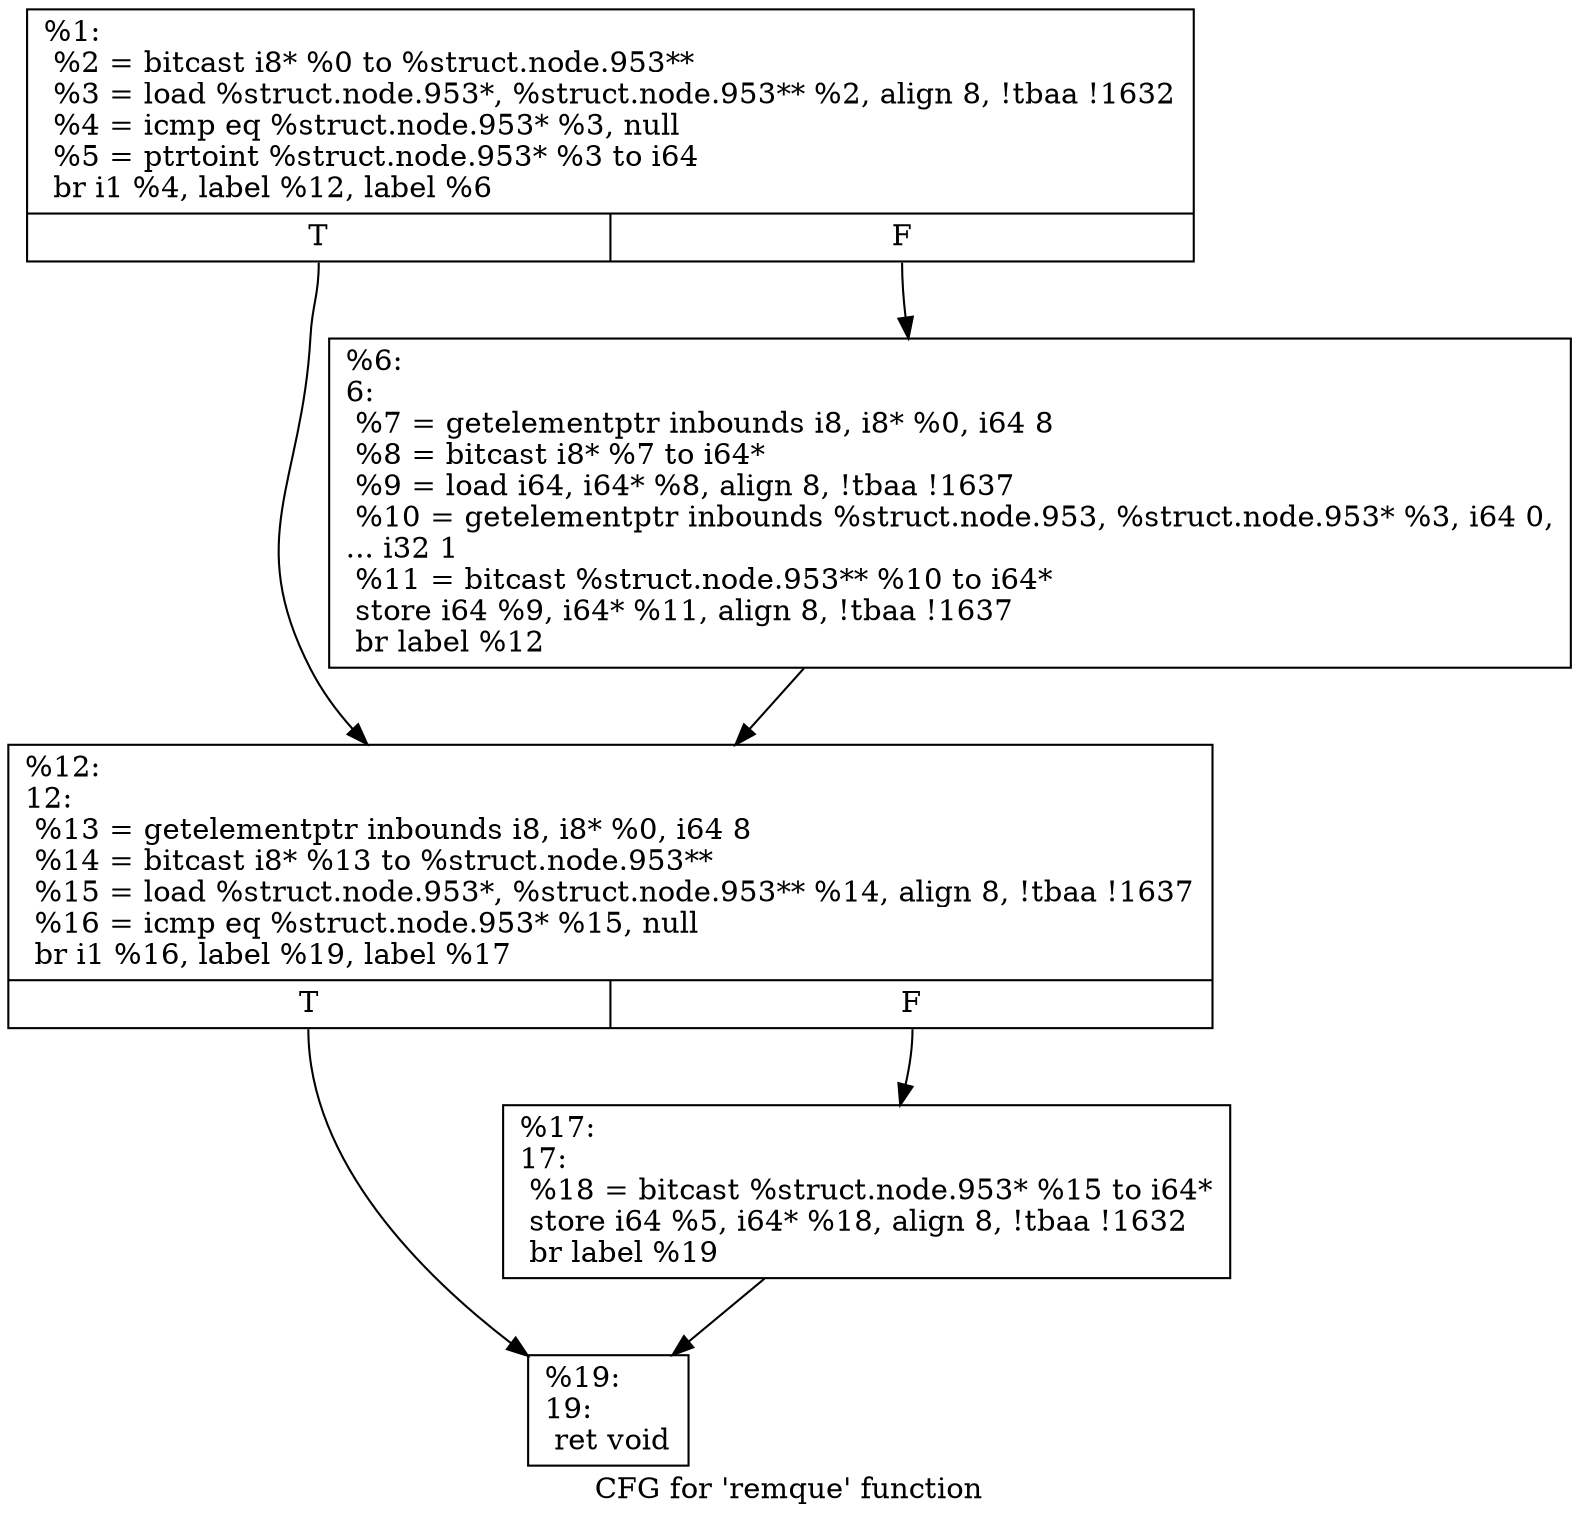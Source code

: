 digraph "CFG for 'remque' function" {
	label="CFG for 'remque' function";

	Node0x1eea720 [shape=record,label="{%1:\l  %2 = bitcast i8* %0 to %struct.node.953**\l  %3 = load %struct.node.953*, %struct.node.953** %2, align 8, !tbaa !1632\l  %4 = icmp eq %struct.node.953* %3, null\l  %5 = ptrtoint %struct.node.953* %3 to i64\l  br i1 %4, label %12, label %6\l|{<s0>T|<s1>F}}"];
	Node0x1eea720:s0 -> Node0x1eeb180;
	Node0x1eea720:s1 -> Node0x1eeb130;
	Node0x1eeb130 [shape=record,label="{%6:\l6:                                                \l  %7 = getelementptr inbounds i8, i8* %0, i64 8\l  %8 = bitcast i8* %7 to i64*\l  %9 = load i64, i64* %8, align 8, !tbaa !1637\l  %10 = getelementptr inbounds %struct.node.953, %struct.node.953* %3, i64 0,\l... i32 1\l  %11 = bitcast %struct.node.953** %10 to i64*\l  store i64 %9, i64* %11, align 8, !tbaa !1637\l  br label %12\l}"];
	Node0x1eeb130 -> Node0x1eeb180;
	Node0x1eeb180 [shape=record,label="{%12:\l12:                                               \l  %13 = getelementptr inbounds i8, i8* %0, i64 8\l  %14 = bitcast i8* %13 to %struct.node.953**\l  %15 = load %struct.node.953*, %struct.node.953** %14, align 8, !tbaa !1637\l  %16 = icmp eq %struct.node.953* %15, null\l  br i1 %16, label %19, label %17\l|{<s0>T|<s1>F}}"];
	Node0x1eeb180:s0 -> Node0x1eeb220;
	Node0x1eeb180:s1 -> Node0x1eeb1d0;
	Node0x1eeb1d0 [shape=record,label="{%17:\l17:                                               \l  %18 = bitcast %struct.node.953* %15 to i64*\l  store i64 %5, i64* %18, align 8, !tbaa !1632\l  br label %19\l}"];
	Node0x1eeb1d0 -> Node0x1eeb220;
	Node0x1eeb220 [shape=record,label="{%19:\l19:                                               \l  ret void\l}"];
}

